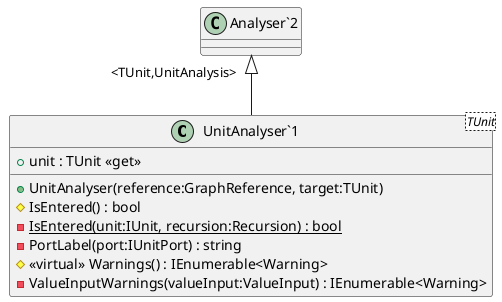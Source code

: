 @startuml
class "UnitAnalyser`1"<TUnit> {
    + UnitAnalyser(reference:GraphReference, target:TUnit)
    + unit : TUnit <<get>>
    # IsEntered() : bool
    - {static} IsEntered(unit:IUnit, recursion:Recursion) : bool
    - PortLabel(port:IUnitPort) : string
    # <<virtual>> Warnings() : IEnumerable<Warning>
    - ValueInputWarnings(valueInput:ValueInput) : IEnumerable<Warning>
}
"Analyser`2" "<TUnit,UnitAnalysis>" <|-- "UnitAnalyser`1"
@enduml
